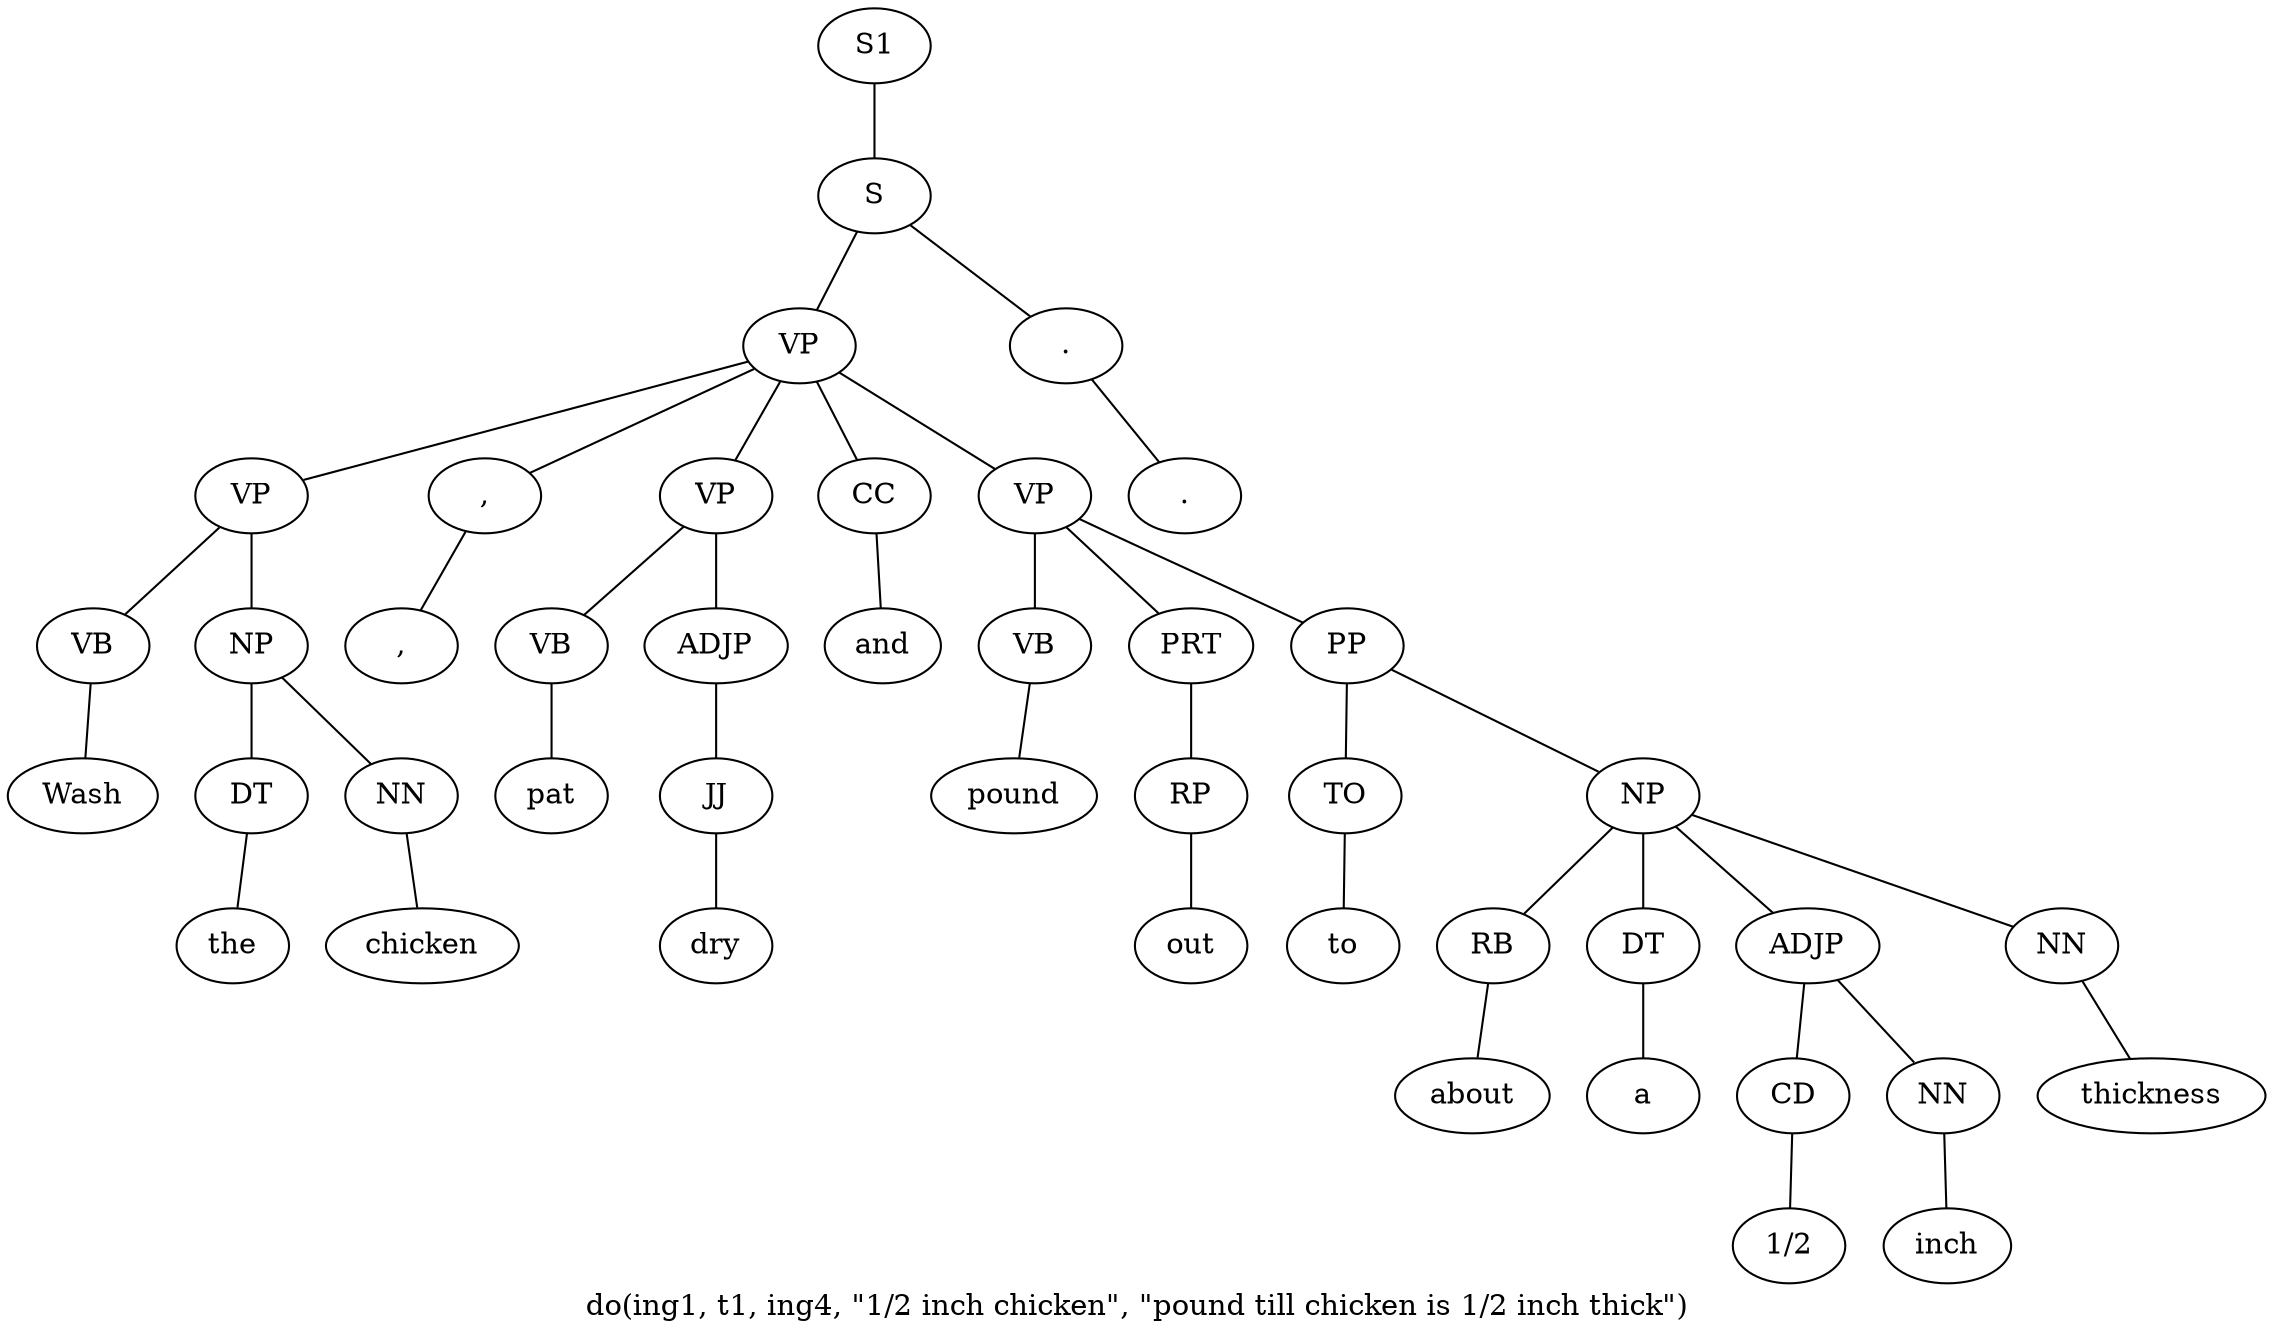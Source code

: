 graph SyntaxGraph {
	label = "do(ing1, t1, ing4, \"1/2 inch chicken\", \"pound till chicken is 1/2 inch thick\")";
	Node0 [label="S1"];
	Node1 [label="S"];
	Node2 [label="VP"];
	Node3 [label="VP"];
	Node4 [label="VB"];
	Node5 [label="Wash"];
	Node6 [label="NP"];
	Node7 [label="DT"];
	Node8 [label="the"];
	Node9 [label="NN"];
	Node10 [label="chicken"];
	Node11 [label=","];
	Node12 [label=","];
	Node13 [label="VP"];
	Node14 [label="VB"];
	Node15 [label="pat"];
	Node16 [label="ADJP"];
	Node17 [label="JJ"];
	Node18 [label="dry"];
	Node19 [label="CC"];
	Node20 [label="and"];
	Node21 [label="VP"];
	Node22 [label="VB"];
	Node23 [label="pound"];
	Node24 [label="PRT"];
	Node25 [label="RP"];
	Node26 [label="out"];
	Node27 [label="PP"];
	Node28 [label="TO"];
	Node29 [label="to"];
	Node30 [label="NP"];
	Node31 [label="RB"];
	Node32 [label="about"];
	Node33 [label="DT"];
	Node34 [label="a"];
	Node35 [label="ADJP"];
	Node36 [label="CD"];
	Node37 [label="1/2"];
	Node38 [label="NN"];
	Node39 [label="inch"];
	Node40 [label="NN"];
	Node41 [label="thickness"];
	Node42 [label="."];
	Node43 [label="."];

	Node0 -- Node1;
	Node1 -- Node2;
	Node1 -- Node42;
	Node2 -- Node3;
	Node2 -- Node11;
	Node2 -- Node13;
	Node2 -- Node19;
	Node2 -- Node21;
	Node3 -- Node4;
	Node3 -- Node6;
	Node4 -- Node5;
	Node6 -- Node7;
	Node6 -- Node9;
	Node7 -- Node8;
	Node9 -- Node10;
	Node11 -- Node12;
	Node13 -- Node14;
	Node13 -- Node16;
	Node14 -- Node15;
	Node16 -- Node17;
	Node17 -- Node18;
	Node19 -- Node20;
	Node21 -- Node22;
	Node21 -- Node24;
	Node21 -- Node27;
	Node22 -- Node23;
	Node24 -- Node25;
	Node25 -- Node26;
	Node27 -- Node28;
	Node27 -- Node30;
	Node28 -- Node29;
	Node30 -- Node31;
	Node30 -- Node33;
	Node30 -- Node35;
	Node30 -- Node40;
	Node31 -- Node32;
	Node33 -- Node34;
	Node35 -- Node36;
	Node35 -- Node38;
	Node36 -- Node37;
	Node38 -- Node39;
	Node40 -- Node41;
	Node42 -- Node43;
}